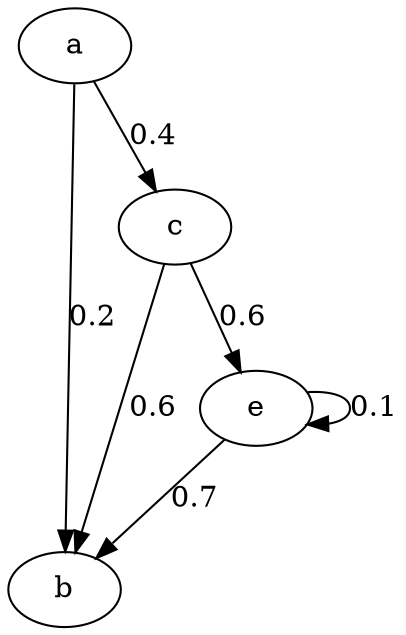         digraph {
                a -> b[label="0.2",weight="0.2"];
                a -> c[label="0.4",weight="0.4"];
                c -> b[label="0.6",weight="0.6"];
                c -> e[label="0.6",weight="0.6"];
                e -> e[label="0.1",weight="0.1"];
                e -> b[label="0.7",weight="0.7"];
        }